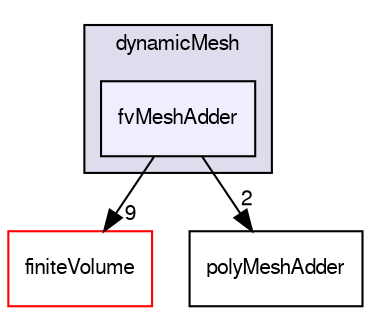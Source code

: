 digraph "src/dynamicMesh/fvMeshAdder" {
  bgcolor=transparent;
  compound=true
  node [ fontsize="10", fontname="FreeSans"];
  edge [ labelfontsize="10", labelfontname="FreeSans"];
  subgraph clusterdir_63742796c427c97a292c80f7db71da36 {
    graph [ bgcolor="#ddddee", pencolor="black", label="dynamicMesh" fontname="FreeSans", fontsize="10", URL="dir_63742796c427c97a292c80f7db71da36.html"]
  dir_440af7b05d14cff8b6286d0b48f1a437 [shape=box, label="fvMeshAdder", style="filled", fillcolor="#eeeeff", pencolor="black", URL="dir_440af7b05d14cff8b6286d0b48f1a437.html"];
  }
  dir_9bd15774b555cf7259a6fa18f99fe99b [shape=box label="finiteVolume" color="red" URL="dir_9bd15774b555cf7259a6fa18f99fe99b.html"];
  dir_e23327a71743ffe75713f6a7da1ee175 [shape=box label="polyMeshAdder" URL="dir_e23327a71743ffe75713f6a7da1ee175.html"];
  dir_440af7b05d14cff8b6286d0b48f1a437->dir_9bd15774b555cf7259a6fa18f99fe99b [headlabel="9", labeldistance=1.5 headhref="dir_000663_000749.html"];
  dir_440af7b05d14cff8b6286d0b48f1a437->dir_e23327a71743ffe75713f6a7da1ee175 [headlabel="2", labeldistance=1.5 headhref="dir_000663_000695.html"];
}
